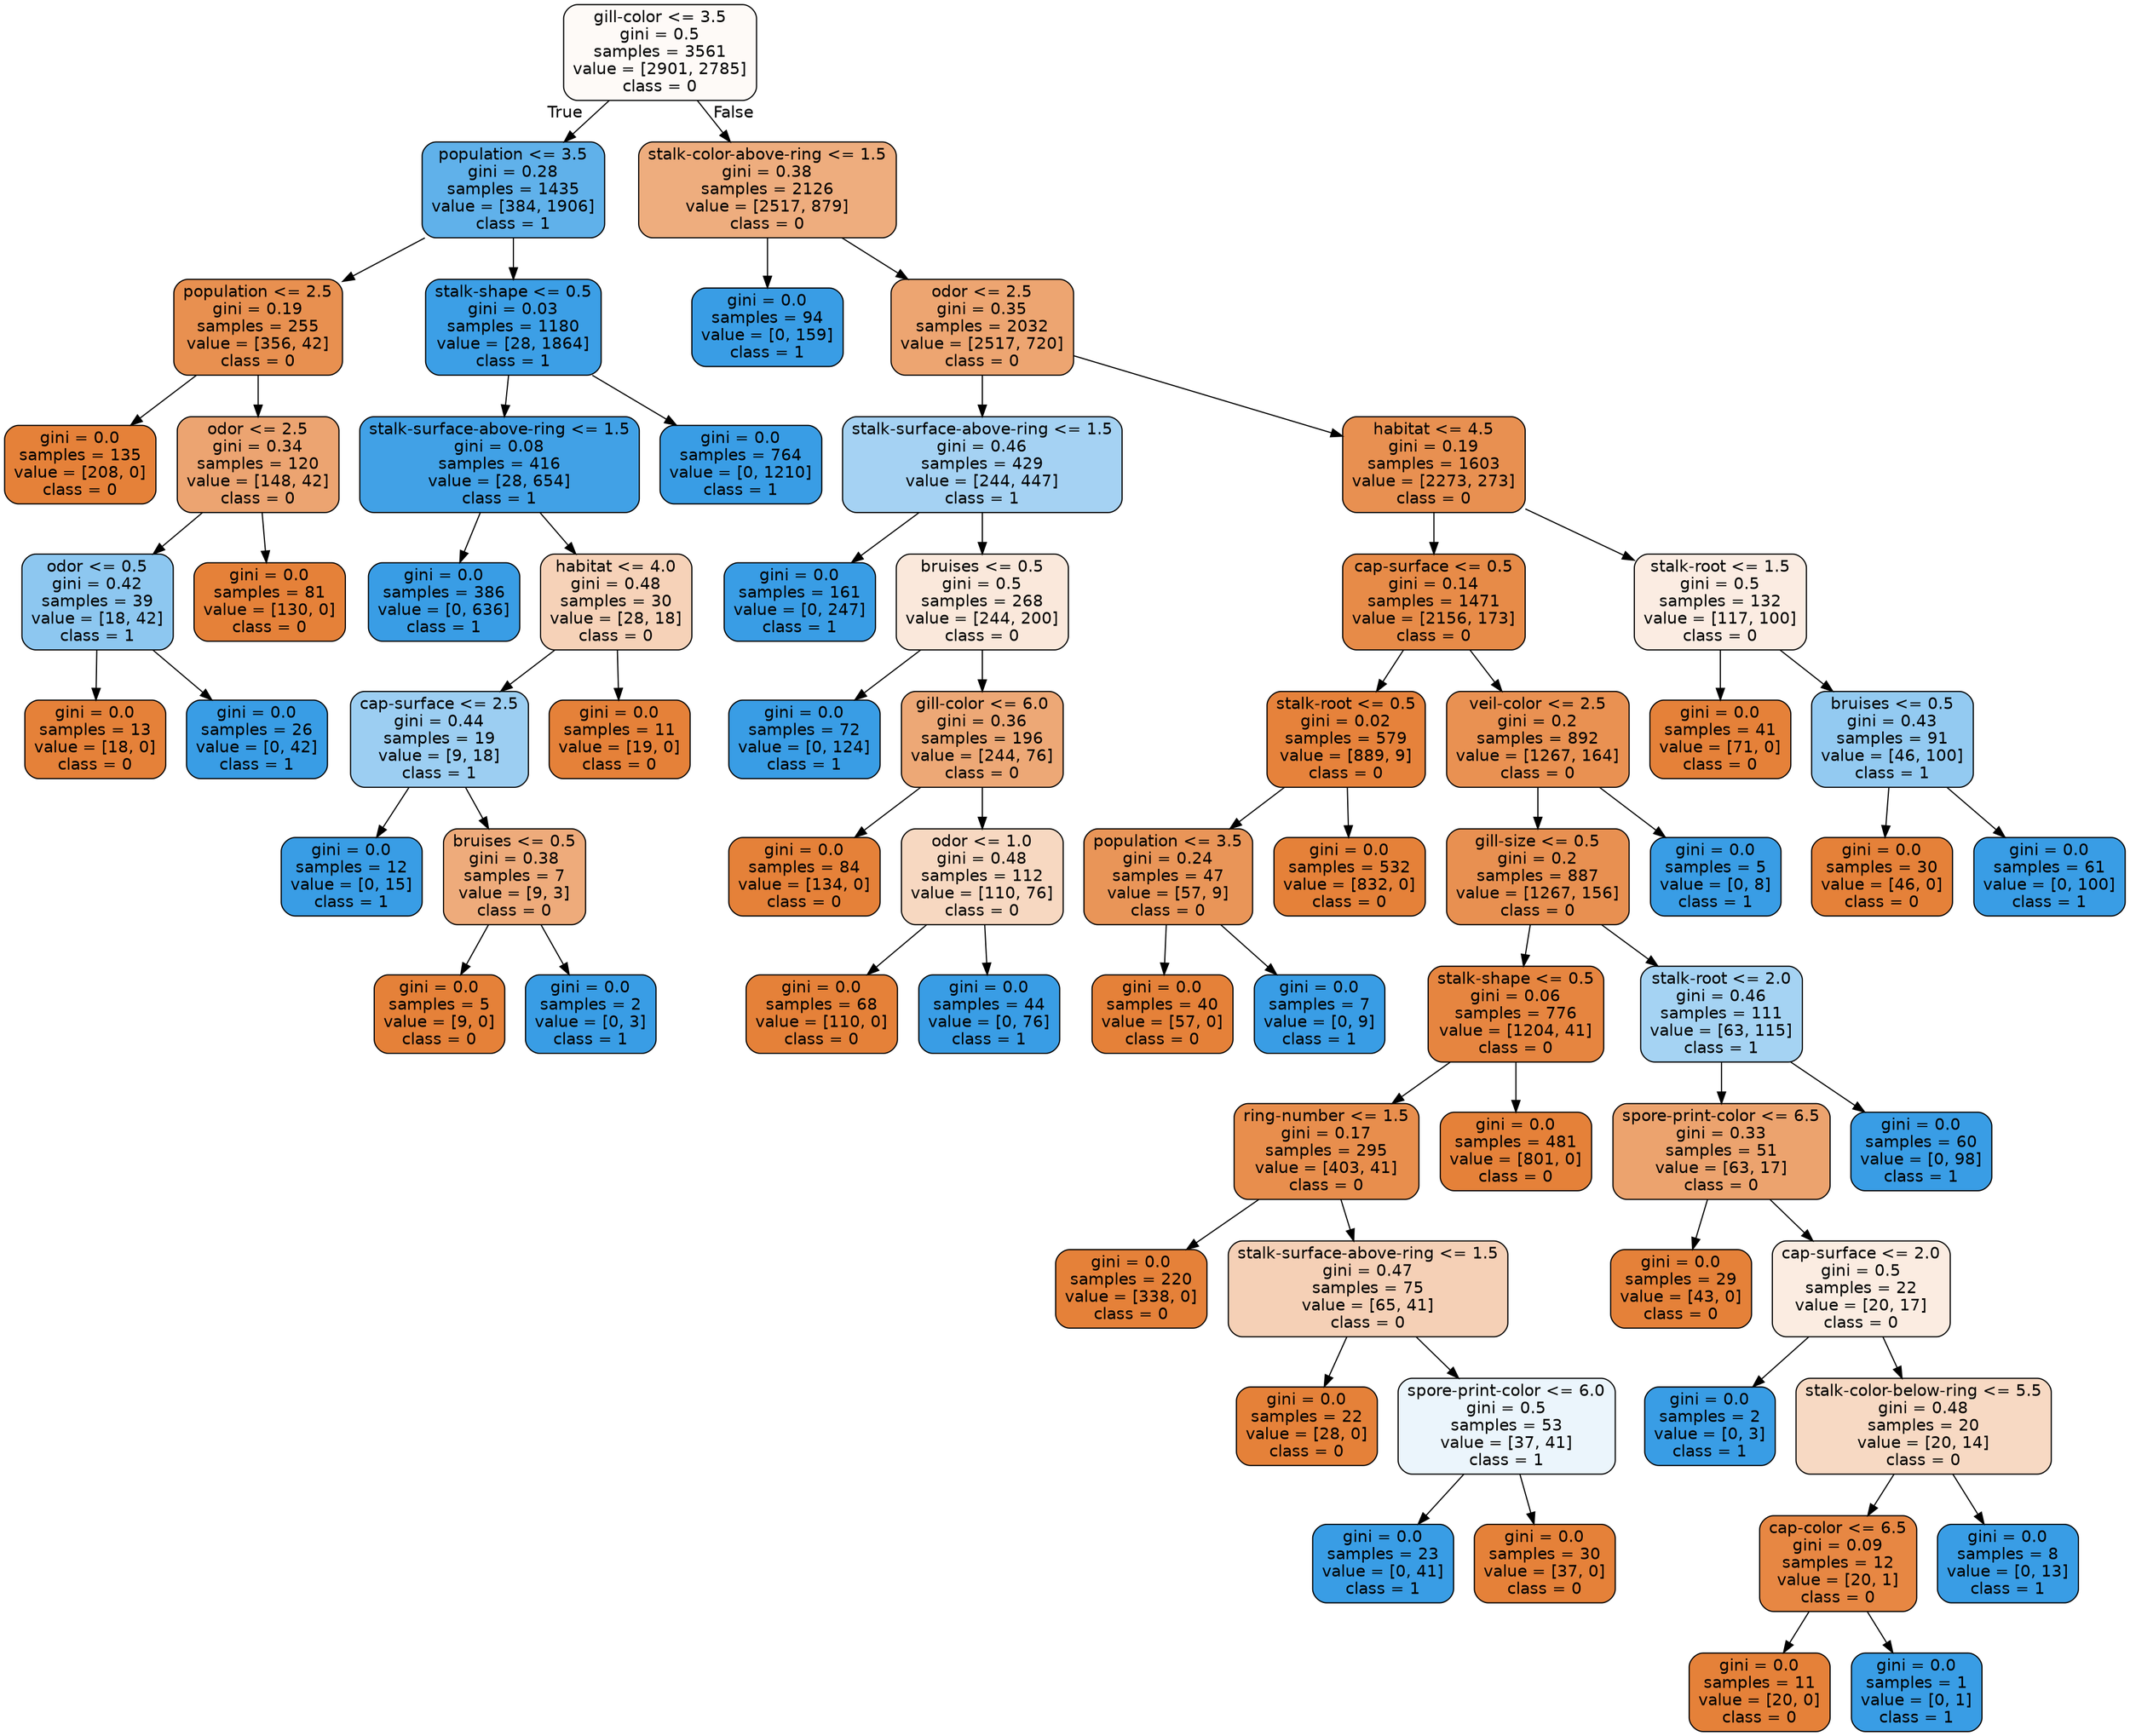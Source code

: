 digraph Tree {
node [shape=box, style="filled, rounded", color="black", fontname=helvetica] ;
edge [fontname=helvetica] ;
0 [label="gill-color <= 3.5\ngini = 0.5\nsamples = 3561\nvalue = [2901, 2785]\nclass = 0", fillcolor="#e581390a"] ;
1 [label="population <= 3.5\ngini = 0.28\nsamples = 1435\nvalue = [384, 1906]\nclass = 1", fillcolor="#399de5cc"] ;
0 -> 1 [labeldistance=2.5, labelangle=45, headlabel="True"] ;
2 [label="population <= 2.5\ngini = 0.19\nsamples = 255\nvalue = [356, 42]\nclass = 0", fillcolor="#e58139e1"] ;
1 -> 2 ;
3 [label="gini = 0.0\nsamples = 135\nvalue = [208, 0]\nclass = 0", fillcolor="#e58139ff"] ;
2 -> 3 ;
4 [label="odor <= 2.5\ngini = 0.34\nsamples = 120\nvalue = [148, 42]\nclass = 0", fillcolor="#e58139b7"] ;
2 -> 4 ;
5 [label="odor <= 0.5\ngini = 0.42\nsamples = 39\nvalue = [18, 42]\nclass = 1", fillcolor="#399de592"] ;
4 -> 5 ;
6 [label="gini = 0.0\nsamples = 13\nvalue = [18, 0]\nclass = 0", fillcolor="#e58139ff"] ;
5 -> 6 ;
7 [label="gini = 0.0\nsamples = 26\nvalue = [0, 42]\nclass = 1", fillcolor="#399de5ff"] ;
5 -> 7 ;
8 [label="gini = 0.0\nsamples = 81\nvalue = [130, 0]\nclass = 0", fillcolor="#e58139ff"] ;
4 -> 8 ;
9 [label="stalk-shape <= 0.5\ngini = 0.03\nsamples = 1180\nvalue = [28, 1864]\nclass = 1", fillcolor="#399de5fb"] ;
1 -> 9 ;
10 [label="stalk-surface-above-ring <= 1.5\ngini = 0.08\nsamples = 416\nvalue = [28, 654]\nclass = 1", fillcolor="#399de5f4"] ;
9 -> 10 ;
11 [label="gini = 0.0\nsamples = 386\nvalue = [0, 636]\nclass = 1", fillcolor="#399de5ff"] ;
10 -> 11 ;
12 [label="habitat <= 4.0\ngini = 0.48\nsamples = 30\nvalue = [28, 18]\nclass = 0", fillcolor="#e581395b"] ;
10 -> 12 ;
13 [label="cap-surface <= 2.5\ngini = 0.44\nsamples = 19\nvalue = [9, 18]\nclass = 1", fillcolor="#399de57f"] ;
12 -> 13 ;
14 [label="gini = 0.0\nsamples = 12\nvalue = [0, 15]\nclass = 1", fillcolor="#399de5ff"] ;
13 -> 14 ;
15 [label="bruises <= 0.5\ngini = 0.38\nsamples = 7\nvalue = [9, 3]\nclass = 0", fillcolor="#e58139aa"] ;
13 -> 15 ;
16 [label="gini = 0.0\nsamples = 5\nvalue = [9, 0]\nclass = 0", fillcolor="#e58139ff"] ;
15 -> 16 ;
17 [label="gini = 0.0\nsamples = 2\nvalue = [0, 3]\nclass = 1", fillcolor="#399de5ff"] ;
15 -> 17 ;
18 [label="gini = 0.0\nsamples = 11\nvalue = [19, 0]\nclass = 0", fillcolor="#e58139ff"] ;
12 -> 18 ;
19 [label="gini = 0.0\nsamples = 764\nvalue = [0, 1210]\nclass = 1", fillcolor="#399de5ff"] ;
9 -> 19 ;
20 [label="stalk-color-above-ring <= 1.5\ngini = 0.38\nsamples = 2126\nvalue = [2517, 879]\nclass = 0", fillcolor="#e58139a6"] ;
0 -> 20 [labeldistance=2.5, labelangle=-45, headlabel="False"] ;
21 [label="gini = 0.0\nsamples = 94\nvalue = [0, 159]\nclass = 1", fillcolor="#399de5ff"] ;
20 -> 21 ;
22 [label="odor <= 2.5\ngini = 0.35\nsamples = 2032\nvalue = [2517, 720]\nclass = 0", fillcolor="#e58139b6"] ;
20 -> 22 ;
23 [label="stalk-surface-above-ring <= 1.5\ngini = 0.46\nsamples = 429\nvalue = [244, 447]\nclass = 1", fillcolor="#399de574"] ;
22 -> 23 ;
24 [label="gini = 0.0\nsamples = 161\nvalue = [0, 247]\nclass = 1", fillcolor="#399de5ff"] ;
23 -> 24 ;
25 [label="bruises <= 0.5\ngini = 0.5\nsamples = 268\nvalue = [244, 200]\nclass = 0", fillcolor="#e581392e"] ;
23 -> 25 ;
26 [label="gini = 0.0\nsamples = 72\nvalue = [0, 124]\nclass = 1", fillcolor="#399de5ff"] ;
25 -> 26 ;
27 [label="gill-color <= 6.0\ngini = 0.36\nsamples = 196\nvalue = [244, 76]\nclass = 0", fillcolor="#e58139b0"] ;
25 -> 27 ;
28 [label="gini = 0.0\nsamples = 84\nvalue = [134, 0]\nclass = 0", fillcolor="#e58139ff"] ;
27 -> 28 ;
29 [label="odor <= 1.0\ngini = 0.48\nsamples = 112\nvalue = [110, 76]\nclass = 0", fillcolor="#e581394f"] ;
27 -> 29 ;
30 [label="gini = 0.0\nsamples = 68\nvalue = [110, 0]\nclass = 0", fillcolor="#e58139ff"] ;
29 -> 30 ;
31 [label="gini = 0.0\nsamples = 44\nvalue = [0, 76]\nclass = 1", fillcolor="#399de5ff"] ;
29 -> 31 ;
32 [label="habitat <= 4.5\ngini = 0.19\nsamples = 1603\nvalue = [2273, 273]\nclass = 0", fillcolor="#e58139e0"] ;
22 -> 32 ;
33 [label="cap-surface <= 0.5\ngini = 0.14\nsamples = 1471\nvalue = [2156, 173]\nclass = 0", fillcolor="#e58139eb"] ;
32 -> 33 ;
34 [label="stalk-root <= 0.5\ngini = 0.02\nsamples = 579\nvalue = [889, 9]\nclass = 0", fillcolor="#e58139fc"] ;
33 -> 34 ;
35 [label="population <= 3.5\ngini = 0.24\nsamples = 47\nvalue = [57, 9]\nclass = 0", fillcolor="#e58139d7"] ;
34 -> 35 ;
36 [label="gini = 0.0\nsamples = 40\nvalue = [57, 0]\nclass = 0", fillcolor="#e58139ff"] ;
35 -> 36 ;
37 [label="gini = 0.0\nsamples = 7\nvalue = [0, 9]\nclass = 1", fillcolor="#399de5ff"] ;
35 -> 37 ;
38 [label="gini = 0.0\nsamples = 532\nvalue = [832, 0]\nclass = 0", fillcolor="#e58139ff"] ;
34 -> 38 ;
39 [label="veil-color <= 2.5\ngini = 0.2\nsamples = 892\nvalue = [1267, 164]\nclass = 0", fillcolor="#e58139de"] ;
33 -> 39 ;
40 [label="gill-size <= 0.5\ngini = 0.2\nsamples = 887\nvalue = [1267, 156]\nclass = 0", fillcolor="#e58139e0"] ;
39 -> 40 ;
41 [label="stalk-shape <= 0.5\ngini = 0.06\nsamples = 776\nvalue = [1204, 41]\nclass = 0", fillcolor="#e58139f6"] ;
40 -> 41 ;
42 [label="ring-number <= 1.5\ngini = 0.17\nsamples = 295\nvalue = [403, 41]\nclass = 0", fillcolor="#e58139e5"] ;
41 -> 42 ;
43 [label="gini = 0.0\nsamples = 220\nvalue = [338, 0]\nclass = 0", fillcolor="#e58139ff"] ;
42 -> 43 ;
44 [label="stalk-surface-above-ring <= 1.5\ngini = 0.47\nsamples = 75\nvalue = [65, 41]\nclass = 0", fillcolor="#e581395e"] ;
42 -> 44 ;
45 [label="gini = 0.0\nsamples = 22\nvalue = [28, 0]\nclass = 0", fillcolor="#e58139ff"] ;
44 -> 45 ;
46 [label="spore-print-color <= 6.0\ngini = 0.5\nsamples = 53\nvalue = [37, 41]\nclass = 1", fillcolor="#399de519"] ;
44 -> 46 ;
47 [label="gini = 0.0\nsamples = 23\nvalue = [0, 41]\nclass = 1", fillcolor="#399de5ff"] ;
46 -> 47 ;
48 [label="gini = 0.0\nsamples = 30\nvalue = [37, 0]\nclass = 0", fillcolor="#e58139ff"] ;
46 -> 48 ;
49 [label="gini = 0.0\nsamples = 481\nvalue = [801, 0]\nclass = 0", fillcolor="#e58139ff"] ;
41 -> 49 ;
50 [label="stalk-root <= 2.0\ngini = 0.46\nsamples = 111\nvalue = [63, 115]\nclass = 1", fillcolor="#399de573"] ;
40 -> 50 ;
51 [label="spore-print-color <= 6.5\ngini = 0.33\nsamples = 51\nvalue = [63, 17]\nclass = 0", fillcolor="#e58139ba"] ;
50 -> 51 ;
52 [label="gini = 0.0\nsamples = 29\nvalue = [43, 0]\nclass = 0", fillcolor="#e58139ff"] ;
51 -> 52 ;
53 [label="cap-surface <= 2.0\ngini = 0.5\nsamples = 22\nvalue = [20, 17]\nclass = 0", fillcolor="#e5813926"] ;
51 -> 53 ;
54 [label="gini = 0.0\nsamples = 2\nvalue = [0, 3]\nclass = 1", fillcolor="#399de5ff"] ;
53 -> 54 ;
55 [label="stalk-color-below-ring <= 5.5\ngini = 0.48\nsamples = 20\nvalue = [20, 14]\nclass = 0", fillcolor="#e581394d"] ;
53 -> 55 ;
56 [label="cap-color <= 6.5\ngini = 0.09\nsamples = 12\nvalue = [20, 1]\nclass = 0", fillcolor="#e58139f2"] ;
55 -> 56 ;
57 [label="gini = 0.0\nsamples = 11\nvalue = [20, 0]\nclass = 0", fillcolor="#e58139ff"] ;
56 -> 57 ;
58 [label="gini = 0.0\nsamples = 1\nvalue = [0, 1]\nclass = 1", fillcolor="#399de5ff"] ;
56 -> 58 ;
59 [label="gini = 0.0\nsamples = 8\nvalue = [0, 13]\nclass = 1", fillcolor="#399de5ff"] ;
55 -> 59 ;
60 [label="gini = 0.0\nsamples = 60\nvalue = [0, 98]\nclass = 1", fillcolor="#399de5ff"] ;
50 -> 60 ;
61 [label="gini = 0.0\nsamples = 5\nvalue = [0, 8]\nclass = 1", fillcolor="#399de5ff"] ;
39 -> 61 ;
62 [label="stalk-root <= 1.5\ngini = 0.5\nsamples = 132\nvalue = [117, 100]\nclass = 0", fillcolor="#e5813925"] ;
32 -> 62 ;
63 [label="gini = 0.0\nsamples = 41\nvalue = [71, 0]\nclass = 0", fillcolor="#e58139ff"] ;
62 -> 63 ;
64 [label="bruises <= 0.5\ngini = 0.43\nsamples = 91\nvalue = [46, 100]\nclass = 1", fillcolor="#399de58a"] ;
62 -> 64 ;
65 [label="gini = 0.0\nsamples = 30\nvalue = [46, 0]\nclass = 0", fillcolor="#e58139ff"] ;
64 -> 65 ;
66 [label="gini = 0.0\nsamples = 61\nvalue = [0, 100]\nclass = 1", fillcolor="#399de5ff"] ;
64 -> 66 ;
}